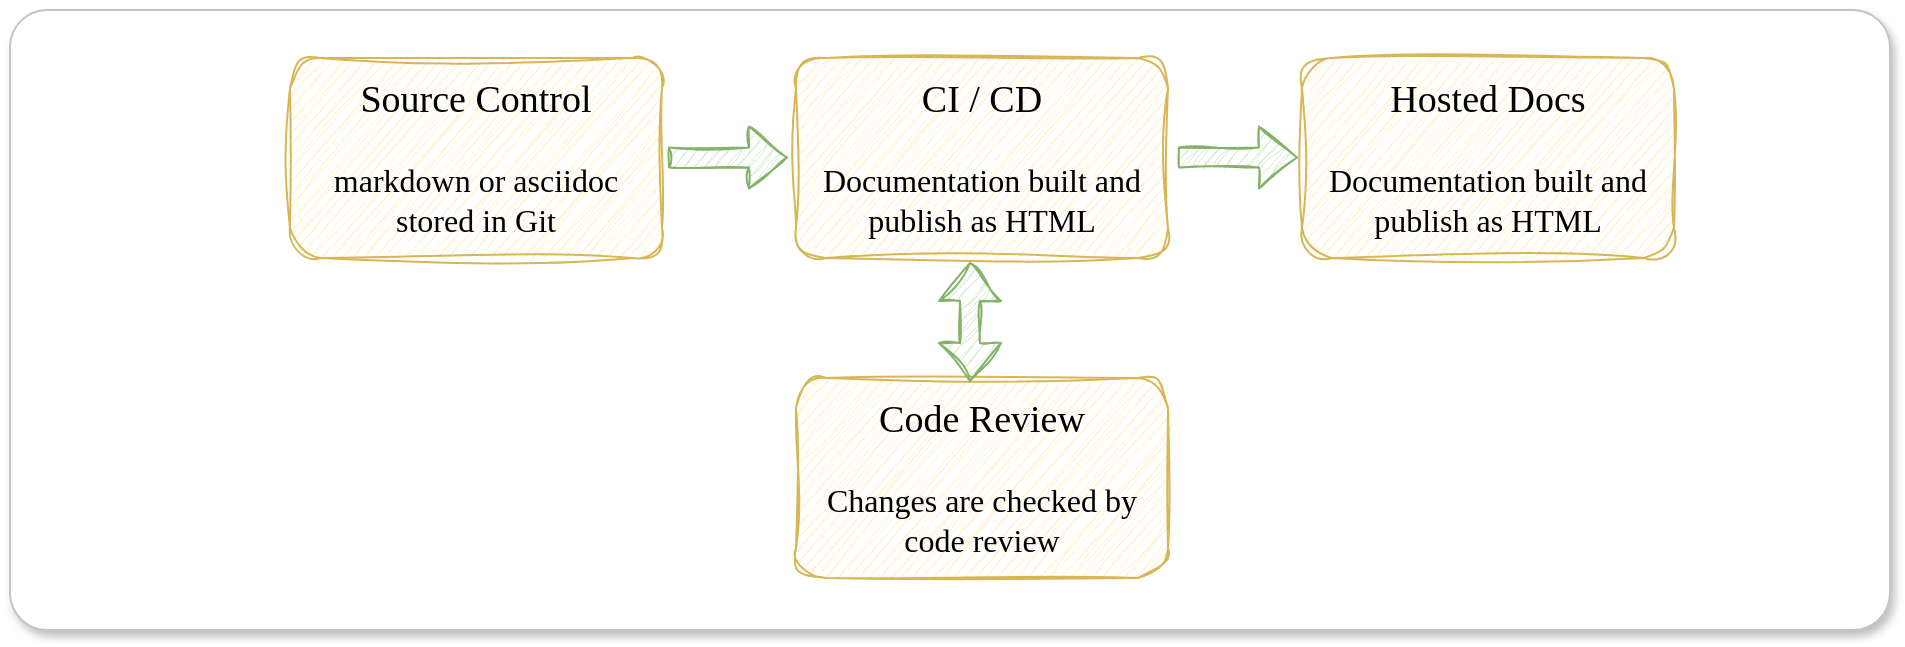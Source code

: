<mxfile version="27.0.5">
  <diagram name="Page-1" id="1x_L8tCsecBxA9oG1HDn">
    <mxGraphModel dx="2184" dy="997" grid="1" gridSize="10" guides="1" tooltips="1" connect="1" arrows="1" fold="1" page="1" pageScale="1" pageWidth="827" pageHeight="1169" math="0" shadow="0">
      <root>
        <mxCell id="0" />
        <mxCell id="1" parent="0" />
        <mxCell id="KjEo7gl8Mg75x5mY_Du0-9" value="" style="rounded=1;whiteSpace=wrap;html=1;arcSize=6;shadow=1;strokeColor=#C4C4C4;" vertex="1" parent="1">
          <mxGeometry x="-100" y="176" width="940" height="310" as="geometry" />
        </mxCell>
        <mxCell id="KjEo7gl8Mg75x5mY_Du0-1" value="&lt;font style=&quot;font-size: 19px;&quot; face=&quot;architects daughter&quot;&gt;Source Control&lt;/font&gt;&lt;div&gt;&lt;font face=&quot;architects daughter&quot;&gt;&lt;br&gt;&lt;/font&gt;&lt;div&gt;&lt;span style=&quot;font-family: &amp;quot;architects daughter&amp;quot;; background-color: transparent; color: light-dark(rgb(0, 0, 0), rgb(255, 255, 255));&quot;&gt;markdown or asciidoc stored in Git&lt;/span&gt;&lt;/div&gt;&lt;/div&gt;" style="rounded=1;whiteSpace=wrap;html=1;fillColor=#fff2cc;strokeColor=#d6b656;sketch=1;curveFitting=1;jiggle=2;fontSize=16;" vertex="1" parent="1">
          <mxGeometry x="40" y="200" width="186" height="100" as="geometry" />
        </mxCell>
        <mxCell id="KjEo7gl8Mg75x5mY_Du0-2" value="&lt;font style=&quot;font-size: 19px;&quot; face=&quot;architects daughter&quot;&gt;CI / CD&lt;/font&gt;&lt;div&gt;&lt;font face=&quot;architects daughter&quot;&gt;&lt;br&gt;&lt;/font&gt;&lt;/div&gt;&lt;div&gt;&lt;font face=&quot;architects daughter&quot;&gt;Documentation built and publish as HTML&lt;/font&gt;&lt;/div&gt;" style="rounded=1;whiteSpace=wrap;html=1;fillColor=#fff2cc;strokeColor=#d6b656;sketch=1;curveFitting=1;jiggle=2;fontSize=16;" vertex="1" parent="1">
          <mxGeometry x="293" y="200" width="186" height="100" as="geometry" />
        </mxCell>
        <mxCell id="KjEo7gl8Mg75x5mY_Du0-3" value="&lt;font style=&quot;font-size: 19px;&quot; face=&quot;architects daughter&quot;&gt;Hosted Docs&lt;/font&gt;&lt;div&gt;&lt;font face=&quot;architects daughter&quot;&gt;&lt;br&gt;&lt;/font&gt;&lt;/div&gt;&lt;div&gt;&lt;font face=&quot;architects daughter&quot;&gt;Documentation built and publish as HTML&lt;/font&gt;&lt;/div&gt;" style="rounded=1;whiteSpace=wrap;html=1;fillColor=#fff2cc;strokeColor=#d6b656;sketch=1;curveFitting=1;jiggle=2;fontSize=16;" vertex="1" parent="1">
          <mxGeometry x="546" y="200" width="186" height="100" as="geometry" />
        </mxCell>
        <mxCell id="KjEo7gl8Mg75x5mY_Du0-4" value="" style="shape=flexArrow;endArrow=classic;html=1;rounded=0;sketch=1;curveFitting=1;jiggle=2;fillColor=#d5e8d4;strokeColor=#82b366;" edge="1" parent="1">
          <mxGeometry width="50" height="50" relative="1" as="geometry">
            <mxPoint x="229" y="249.74" as="sourcePoint" />
            <mxPoint x="289" y="249.74" as="targetPoint" />
          </mxGeometry>
        </mxCell>
        <mxCell id="KjEo7gl8Mg75x5mY_Du0-5" value="" style="shape=flexArrow;endArrow=classic;html=1;rounded=0;sketch=1;curveFitting=1;jiggle=2;fillColor=#d5e8d4;strokeColor=#82b366;" edge="1" parent="1">
          <mxGeometry width="50" height="50" relative="1" as="geometry">
            <mxPoint x="484" y="249.74" as="sourcePoint" />
            <mxPoint x="544" y="249.74" as="targetPoint" />
          </mxGeometry>
        </mxCell>
        <mxCell id="KjEo7gl8Mg75x5mY_Du0-6" value="&lt;div&gt;&lt;font style=&quot;font-size: 19px;&quot; face=&quot;architects daughter&quot;&gt;Code Review&lt;/font&gt;&lt;/div&gt;&lt;div&gt;&lt;font face=&quot;architects daughter&quot;&gt;&lt;br&gt;&lt;/font&gt;&lt;/div&gt;&lt;div&gt;&lt;font face=&quot;architects daughter&quot;&gt;Changes are checked by code review&lt;/font&gt;&lt;/div&gt;" style="rounded=1;whiteSpace=wrap;html=1;fillColor=#fff2cc;strokeColor=#d6b656;sketch=1;curveFitting=1;jiggle=2;fontSize=16;" vertex="1" parent="1">
          <mxGeometry x="293" y="360" width="186" height="100" as="geometry" />
        </mxCell>
        <mxCell id="KjEo7gl8Mg75x5mY_Du0-8" value="" style="shape=flexArrow;endArrow=classic;startArrow=classic;html=1;rounded=0;sketch=1;jiggle=2;curveFitting=1;strokeColor=#82b366;align=center;verticalAlign=middle;fontFamily=Helvetica;fontSize=11;fontColor=default;labelBackgroundColor=default;fillColor=#d5e8d4;" edge="1" parent="1">
          <mxGeometry width="100" height="100" relative="1" as="geometry">
            <mxPoint x="380" y="362" as="sourcePoint" />
            <mxPoint x="380" y="302" as="targetPoint" />
          </mxGeometry>
        </mxCell>
      </root>
    </mxGraphModel>
  </diagram>
</mxfile>
